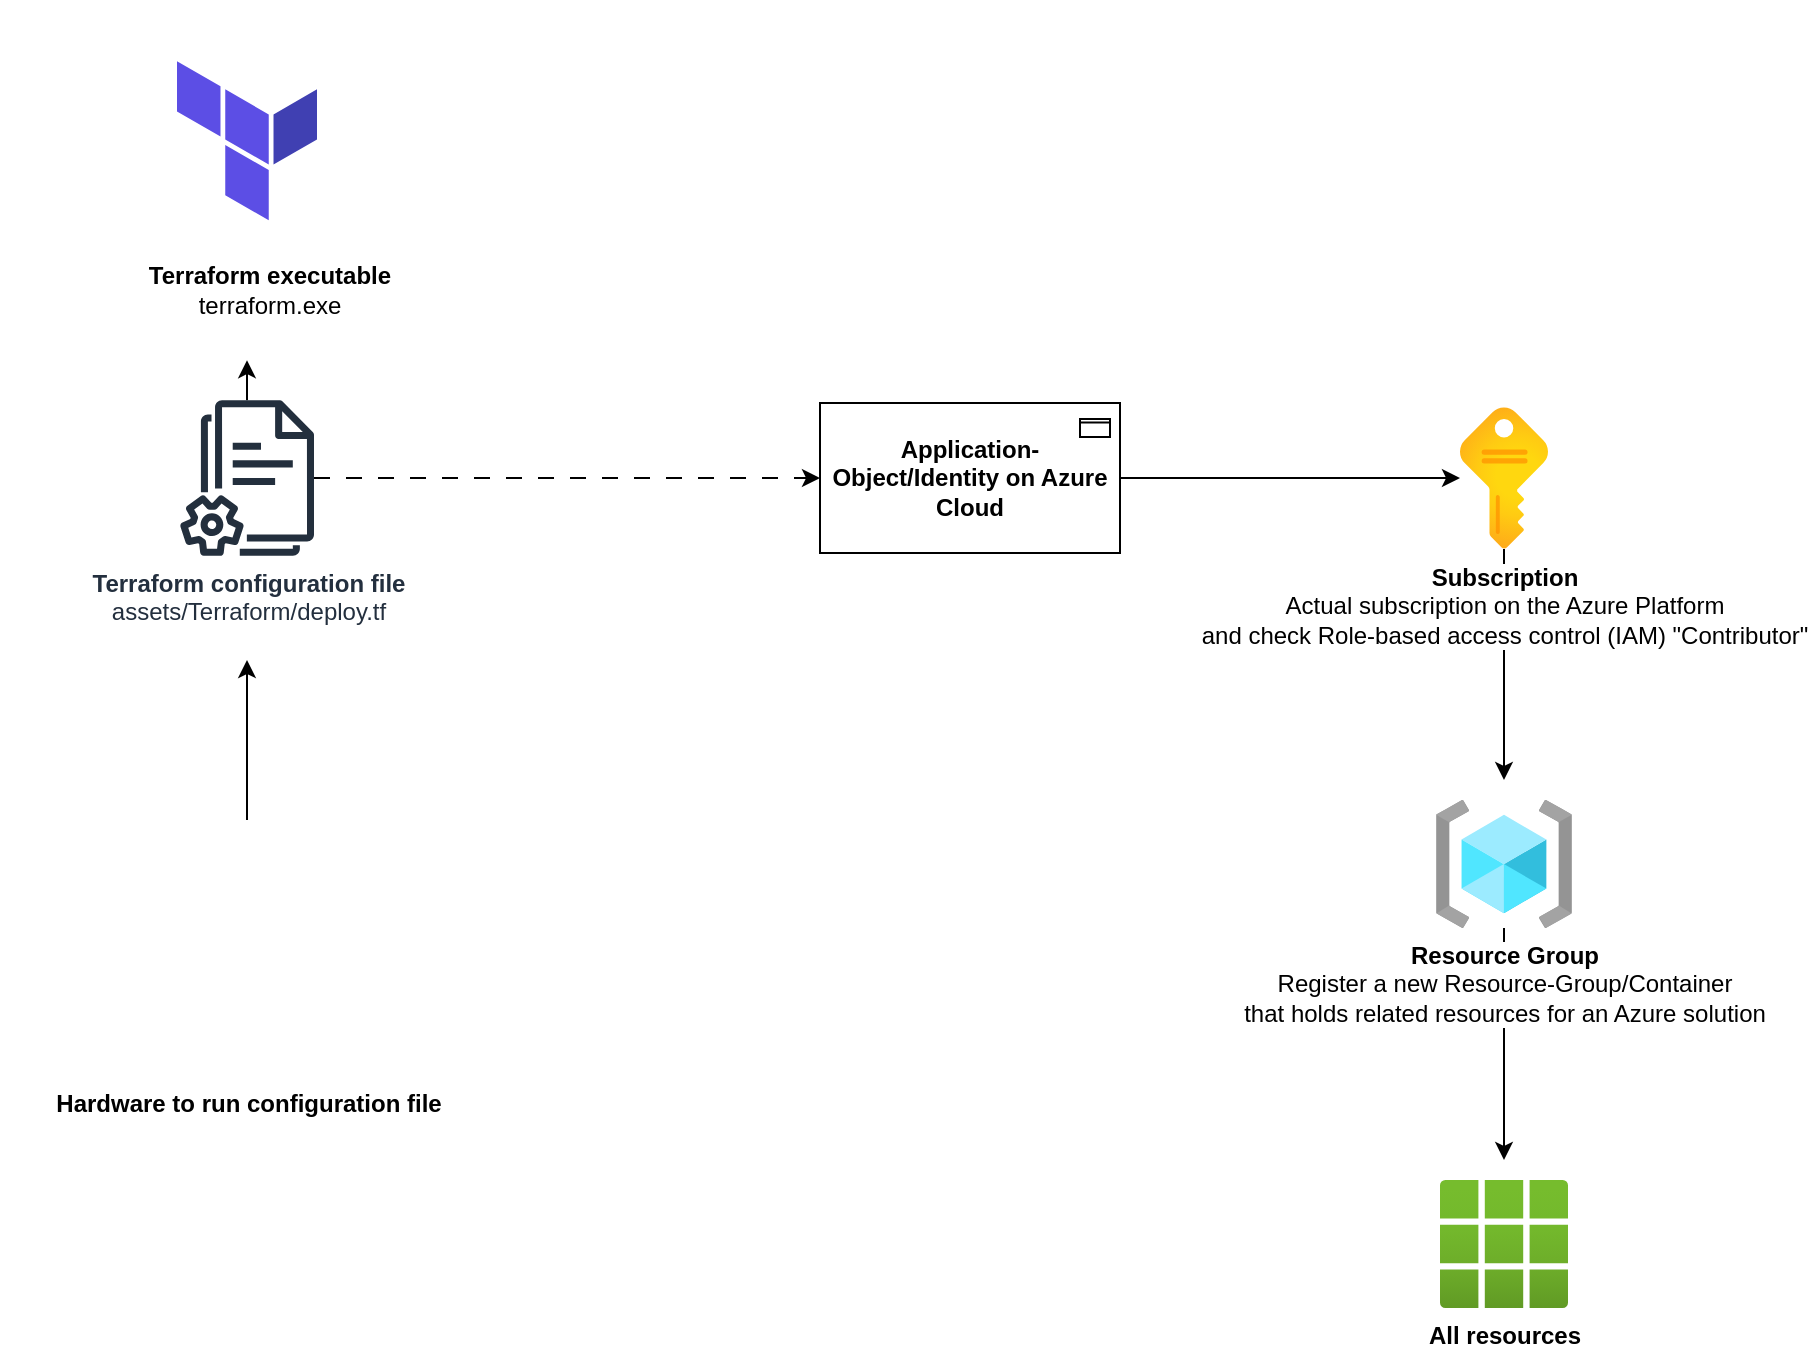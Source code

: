 <mxfile version="23.0.2" type="device">
  <diagram name="Página-1" id="0skBFKxMl9puzjLqmwDK">
    <mxGraphModel dx="1050" dy="538" grid="1" gridSize="10" guides="1" tooltips="1" connect="1" arrows="1" fold="1" page="1" pageScale="1" pageWidth="1100" pageHeight="850" math="0" shadow="0">
      <root>
        <mxCell id="0" />
        <mxCell id="1" parent="0" />
        <mxCell id="u6NQpAo3NC4PquM-5TZD-9" style="edgeStyle=orthogonalEdgeStyle;rounded=0;orthogonalLoop=1;jettySize=auto;html=1;" edge="1" parent="1" source="u6NQpAo3NC4PquM-5TZD-1">
          <mxGeometry relative="1" as="geometry">
            <mxPoint x="253.5" y="180" as="targetPoint" />
          </mxGeometry>
        </mxCell>
        <mxCell id="u6NQpAo3NC4PquM-5TZD-1" value="&lt;b&gt;Terraform configuration file&lt;/b&gt;&lt;br&gt;assets/Terraform/deploy.tf" style="sketch=0;outlineConnect=0;fontColor=#232F3E;gradientColor=none;fillColor=#232F3D;strokeColor=none;dashed=0;verticalLabelPosition=bottom;verticalAlign=top;align=center;html=1;fontSize=12;fontStyle=0;aspect=fixed;pointerEvents=1;shape=mxgraph.aws4.documents2;" vertex="1" parent="1">
          <mxGeometry x="220" y="200" width="67" height="78" as="geometry" />
        </mxCell>
        <mxCell id="u6NQpAo3NC4PquM-5TZD-2" value="" style="shape=image;verticalLabelPosition=bottom;labelBackgroundColor=default;verticalAlign=top;aspect=fixed;imageAspect=0;image=data:image/svg+xml,PHN2ZyB4bWxucz0iaHR0cDovL3d3dy53My5vcmcvMjAwMC9zdmciIGZpbGw9Im5vbmUiIHZpZXdCb3g9IjAgMCA2NCA2NCIgaGVpZ2h0PSI4MDBweCIgd2lkdGg9IjgwMHB4Ij48cGF0aCBmaWxsPSIjNDA0MEIyIiBkPSJNMzguMDYgMjYuMTUxdjExLjQ3M0w0OCAzMS44OTFWMjAuNDA2bC05Ljk0IDUuNzQ1eiIvPjxwYXRoIGZpbGw9IiM1QzRFRTUiIGQ9Im0yNy4wMyAyMC40MDYgOS45NCA1Ljc0NXYxMS40NzNsLTkuOTQtNS43NFYyMC40MDd6TTE2IDE0djExLjQ3OWw5Ljk0IDUuNzR2LTExLjQ4TDE2IDE0em0xMS4wMyAzMC42MjQgOS45NCA1Ljc0di0xMS40OGwtOS45NC01LjczOXYxMS40OHoiLz48L3N2Zz4=;fontStyle=0" vertex="1" parent="1">
          <mxGeometry x="183.5" width="140" height="140" as="geometry" />
        </mxCell>
        <mxCell id="u6NQpAo3NC4PquM-5TZD-4" style="edgeStyle=orthogonalEdgeStyle;rounded=0;orthogonalLoop=1;jettySize=auto;html=1;" edge="1" parent="1" source="u6NQpAo3NC4PquM-5TZD-3">
          <mxGeometry relative="1" as="geometry">
            <mxPoint x="253.5" y="330" as="targetPoint" />
          </mxGeometry>
        </mxCell>
        <mxCell id="u6NQpAo3NC4PquM-5TZD-3" value="&lt;b&gt;Hardware to run configuration file&lt;/b&gt;" style="shape=image;html=1;verticalAlign=top;verticalLabelPosition=bottom;labelBackgroundColor=#ffffff;imageAspect=0;aspect=fixed;image=https://cdn2.iconfinder.com/data/icons/whcompare-isometric-web-hosting-servers/50/laptop-with-code-128.png" vertex="1" parent="1">
          <mxGeometry x="189.5" y="410" width="128" height="128" as="geometry" />
        </mxCell>
        <mxCell id="u6NQpAo3NC4PquM-5TZD-7" value="&lt;b&gt;Terraform executable&lt;/b&gt;&lt;br style=&quot;border-color: var(--border-color); padding: 0px; margin: 0px;&quot;&gt;&lt;span style=&quot;background-color: rgb(255, 255, 255);&quot;&gt;terraform.exe&lt;/span&gt;" style="text;html=1;strokeColor=none;fillColor=none;align=center;verticalAlign=middle;whiteSpace=wrap;rounded=0;" vertex="1" parent="1">
          <mxGeometry x="130" y="120" width="270" height="50" as="geometry" />
        </mxCell>
        <mxCell id="u6NQpAo3NC4PquM-5TZD-13" style="edgeStyle=orthogonalEdgeStyle;rounded=0;orthogonalLoop=1;jettySize=auto;html=1;" edge="1" parent="1" source="u6NQpAo3NC4PquM-5TZD-10" target="u6NQpAo3NC4PquM-5TZD-12">
          <mxGeometry relative="1" as="geometry" />
        </mxCell>
        <mxCell id="u6NQpAo3NC4PquM-5TZD-10" value="&lt;b&gt;Application-Object/Identity on Azure Cloud&lt;/b&gt;" style="html=1;outlineConnect=0;whiteSpace=wrap;shape=mxgraph.archimate3.application;appType=passive;archiType=square;" vertex="1" parent="1">
          <mxGeometry x="540" y="201.5" width="150" height="75" as="geometry" />
        </mxCell>
        <mxCell id="u6NQpAo3NC4PquM-5TZD-11" style="edgeStyle=orthogonalEdgeStyle;rounded=0;orthogonalLoop=1;jettySize=auto;html=1;entryX=0;entryY=0.5;entryDx=0;entryDy=0;entryPerimeter=0;dashed=1;dashPattern=8 8;" edge="1" parent="1" source="u6NQpAo3NC4PquM-5TZD-1" target="u6NQpAo3NC4PquM-5TZD-10">
          <mxGeometry relative="1" as="geometry" />
        </mxCell>
        <mxCell id="u6NQpAo3NC4PquM-5TZD-15" style="edgeStyle=orthogonalEdgeStyle;rounded=0;orthogonalLoop=1;jettySize=auto;html=1;" edge="1" parent="1" source="u6NQpAo3NC4PquM-5TZD-12">
          <mxGeometry relative="1" as="geometry">
            <mxPoint x="882" y="390" as="targetPoint" />
          </mxGeometry>
        </mxCell>
        <mxCell id="u6NQpAo3NC4PquM-5TZD-12" value="&lt;b&gt;Subscription&lt;/b&gt;&lt;br&gt;Actual subscription on the Azure Platform&lt;br&gt;and check Role-based access control (IAM) &quot;Contributor&quot;" style="image;aspect=fixed;html=1;points=[];align=center;fontSize=12;image=img/lib/azure2/general/Subscriptions.svg;" vertex="1" parent="1">
          <mxGeometry x="860" y="203.5" width="44" height="71" as="geometry" />
        </mxCell>
        <mxCell id="u6NQpAo3NC4PquM-5TZD-17" style="edgeStyle=orthogonalEdgeStyle;rounded=0;orthogonalLoop=1;jettySize=auto;html=1;" edge="1" parent="1" source="u6NQpAo3NC4PquM-5TZD-14">
          <mxGeometry relative="1" as="geometry">
            <mxPoint x="882" y="580" as="targetPoint" />
          </mxGeometry>
        </mxCell>
        <mxCell id="u6NQpAo3NC4PquM-5TZD-14" value="&lt;b&gt;Resource Group&lt;/b&gt;&lt;br&gt;Register a new Resource-Group/Container &lt;br&gt;that holds related resources for an Azure solution" style="image;aspect=fixed;html=1;points=[];align=center;fontSize=12;image=img/lib/azure2/general/Resource_Groups.svg;" vertex="1" parent="1">
          <mxGeometry x="848" y="400" width="68" height="64" as="geometry" />
        </mxCell>
        <mxCell id="u6NQpAo3NC4PquM-5TZD-16" value="&lt;b&gt;All resources&lt;/b&gt;" style="image;aspect=fixed;html=1;points=[];align=center;fontSize=12;image=img/lib/azure2/general/All_Resources.svg;" vertex="1" parent="1">
          <mxGeometry x="850" y="590" width="64" height="64" as="geometry" />
        </mxCell>
      </root>
    </mxGraphModel>
  </diagram>
</mxfile>
